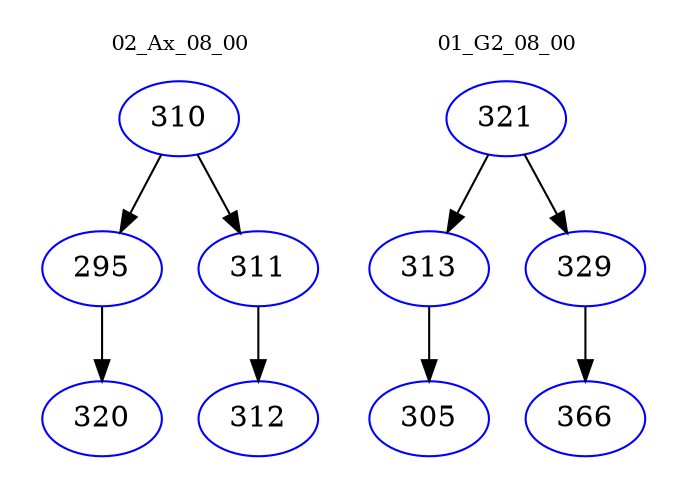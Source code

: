 digraph{
subgraph cluster_0 {
color = white
label = "02_Ax_08_00";
fontsize=10;
T0_310 [label="310", color="blue"]
T0_310 -> T0_295 [color="black"]
T0_295 [label="295", color="blue"]
T0_295 -> T0_320 [color="black"]
T0_320 [label="320", color="blue"]
T0_310 -> T0_311 [color="black"]
T0_311 [label="311", color="blue"]
T0_311 -> T0_312 [color="black"]
T0_312 [label="312", color="blue"]
}
subgraph cluster_1 {
color = white
label = "01_G2_08_00";
fontsize=10;
T1_321 [label="321", color="blue"]
T1_321 -> T1_313 [color="black"]
T1_313 [label="313", color="blue"]
T1_313 -> T1_305 [color="black"]
T1_305 [label="305", color="blue"]
T1_321 -> T1_329 [color="black"]
T1_329 [label="329", color="blue"]
T1_329 -> T1_366 [color="black"]
T1_366 [label="366", color="blue"]
}
}
